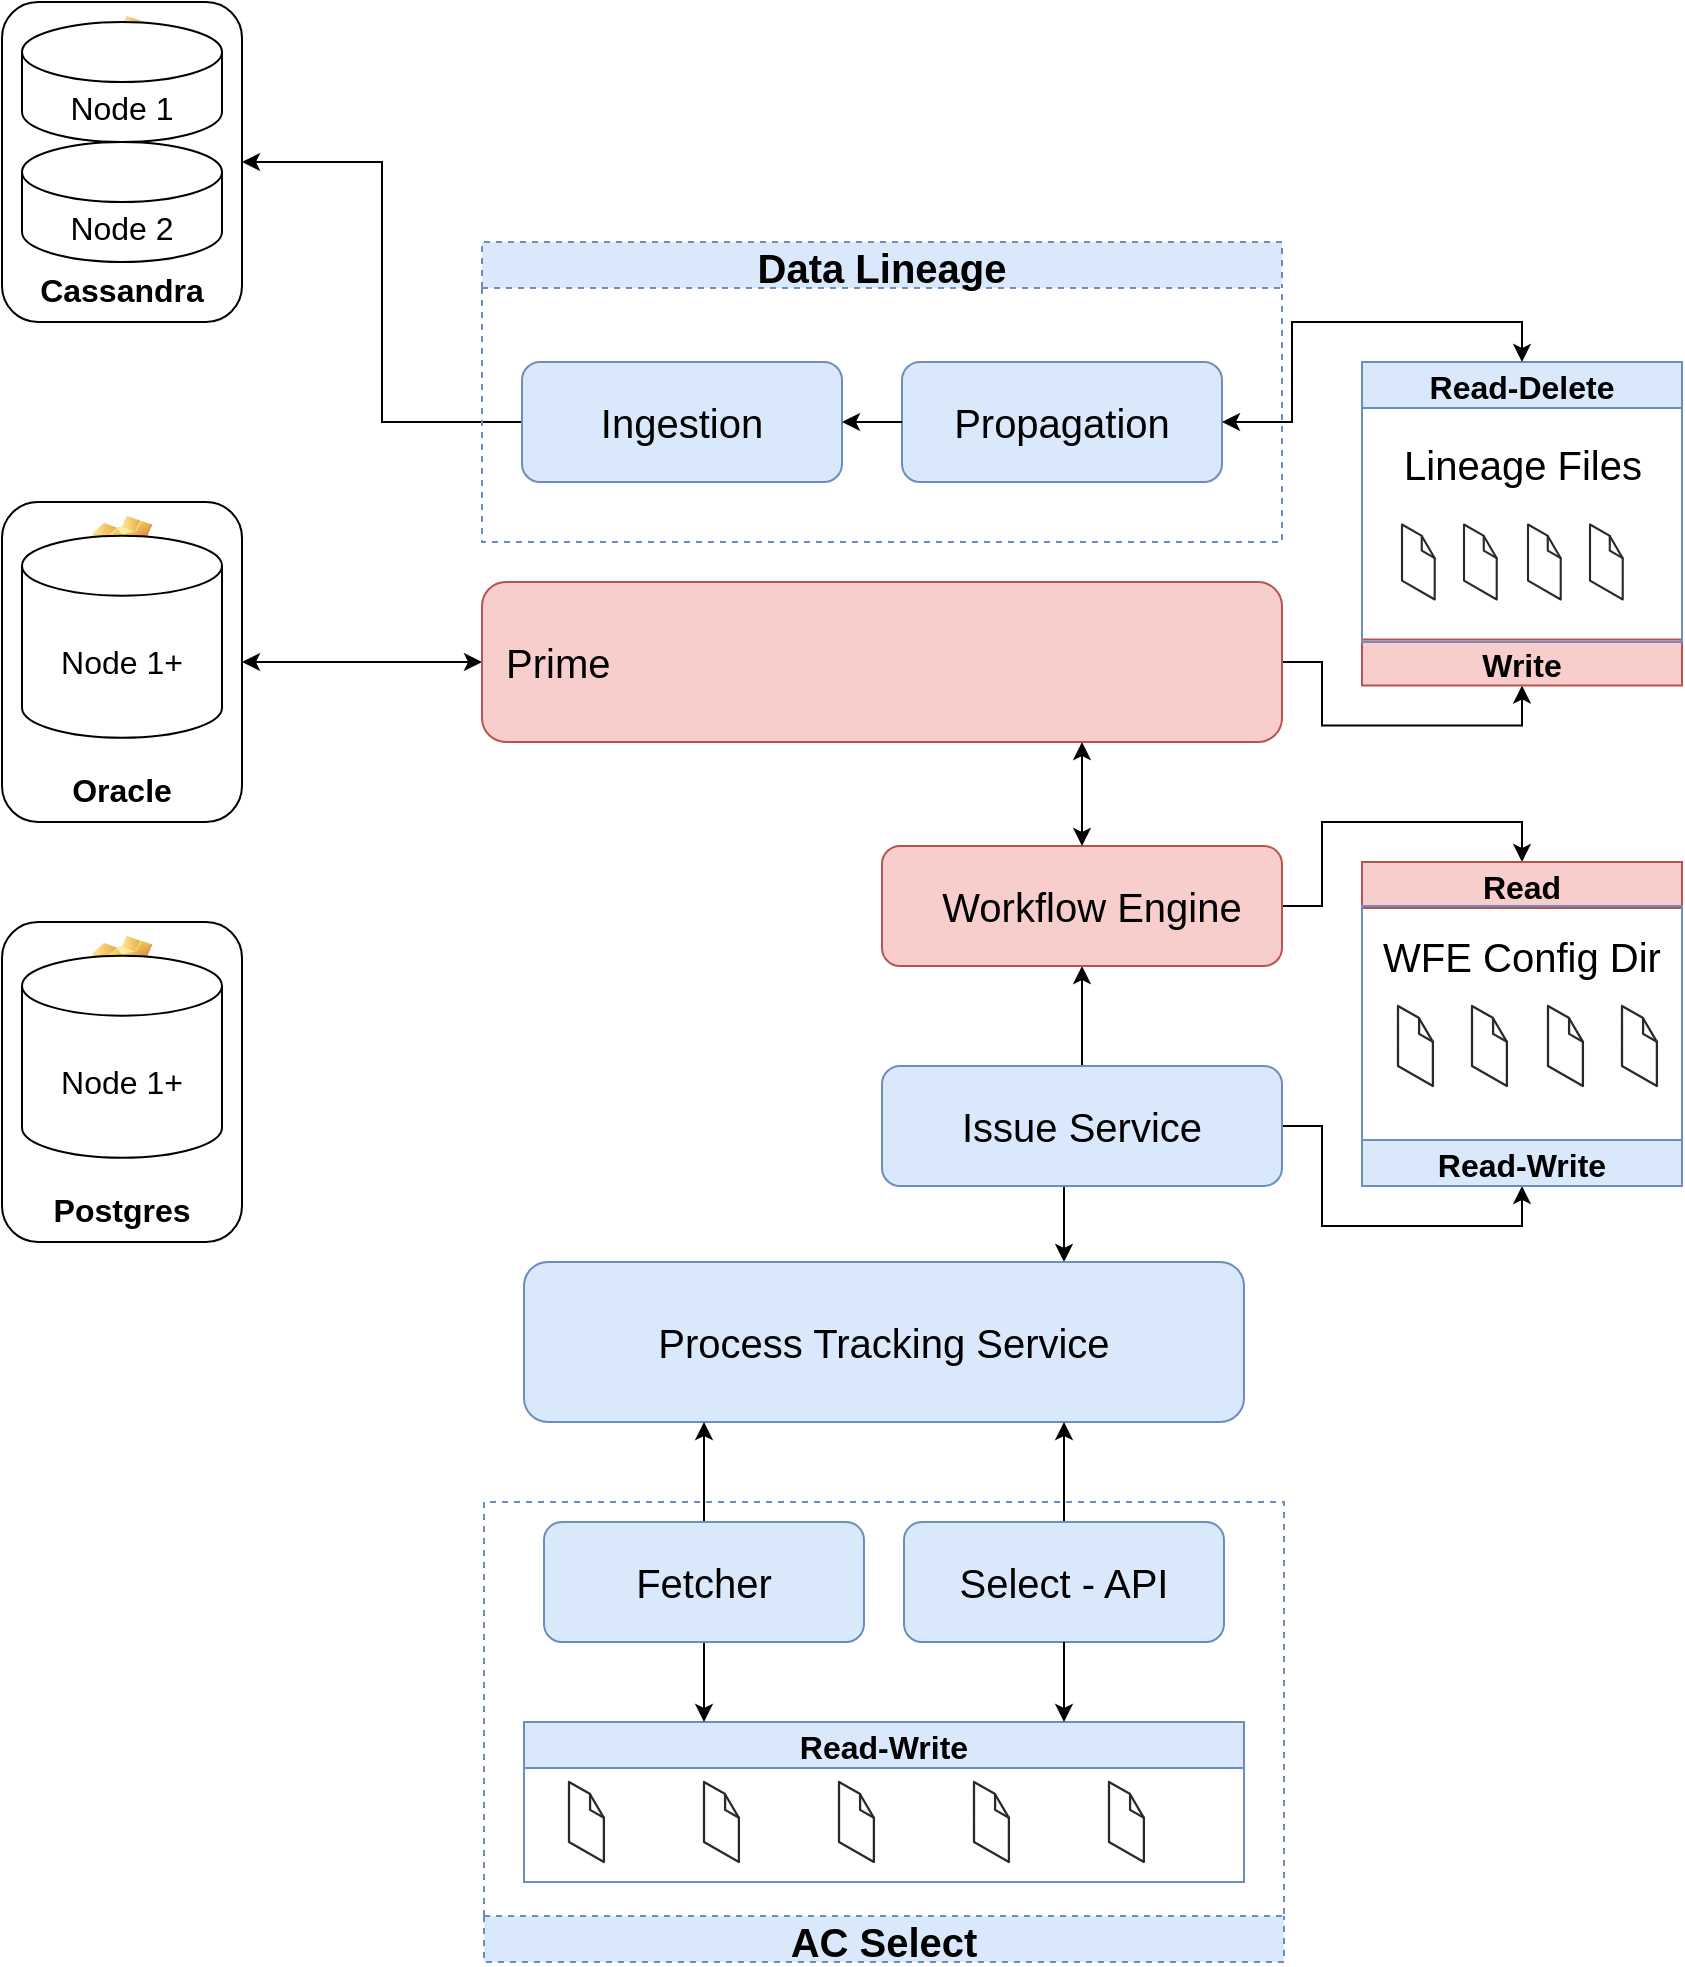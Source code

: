 <mxfile version="20.0.4" type="github">
  <diagram id="CqKCCkXQD8Se-KNbkIMq" name="Page-1">
    <mxGraphModel dx="3173" dy="1875" grid="1" gridSize="10" guides="1" tooltips="1" connect="1" arrows="1" fold="1" page="1" pageScale="1" pageWidth="850" pageHeight="1100" math="0" shadow="0">
      <root>
        <mxCell id="0" />
        <mxCell id="1" parent="0" />
        <mxCell id="_ZaMVCGiZKowR8aK0YJU-270" style="edgeStyle=orthogonalEdgeStyle;rounded=0;orthogonalLoop=1;jettySize=auto;html=1;exitX=1;exitY=0.5;exitDx=0;exitDy=0;entryX=0.5;entryY=1;entryDx=0;entryDy=0;fontSize=20;startArrow=none;startFill=0;endArrow=classic;endFill=1;" edge="1" parent="1" source="_ZaMVCGiZKowR8aK0YJU-3" target="_ZaMVCGiZKowR8aK0YJU-169">
          <mxGeometry relative="1" as="geometry" />
        </mxCell>
        <mxCell id="_ZaMVCGiZKowR8aK0YJU-276" style="edgeStyle=orthogonalEdgeStyle;rounded=0;orthogonalLoop=1;jettySize=auto;html=1;exitX=0;exitY=0.5;exitDx=0;exitDy=0;entryX=1;entryY=0.5;entryDx=0;entryDy=0;fontSize=20;startArrow=classic;startFill=1;endArrow=classic;endFill=1;" edge="1" parent="1" source="_ZaMVCGiZKowR8aK0YJU-3" target="_ZaMVCGiZKowR8aK0YJU-43">
          <mxGeometry relative="1" as="geometry" />
        </mxCell>
        <mxCell id="_ZaMVCGiZKowR8aK0YJU-3" value="&lt;font style=&quot;font-size: 20px;&quot;&gt;Prime&lt;/font&gt;" style="rounded=1;whiteSpace=wrap;html=1;fontSize=16;align=left;spacingLeft=10;fillColor=#f8cecc;strokeColor=#b85450;" vertex="1" parent="1">
          <mxGeometry x="1040" y="450" width="400" height="80" as="geometry" />
        </mxCell>
        <mxCell id="_ZaMVCGiZKowR8aK0YJU-272" style="edgeStyle=orthogonalEdgeStyle;rounded=0;orthogonalLoop=1;jettySize=auto;html=1;exitX=1;exitY=0.5;exitDx=0;exitDy=0;entryX=0.5;entryY=0;entryDx=0;entryDy=0;fontSize=20;startArrow=none;startFill=0;endArrow=classic;endFill=1;" edge="1" parent="1" source="_ZaMVCGiZKowR8aK0YJU-20" target="_ZaMVCGiZKowR8aK0YJU-130">
          <mxGeometry relative="1" as="geometry" />
        </mxCell>
        <mxCell id="_ZaMVCGiZKowR8aK0YJU-284" style="edgeStyle=orthogonalEdgeStyle;rounded=0;orthogonalLoop=1;jettySize=auto;html=1;exitX=0.5;exitY=1;exitDx=0;exitDy=0;entryX=0.5;entryY=0;entryDx=0;entryDy=0;fontSize=20;startArrow=classic;startFill=1;endArrow=none;endFill=0;" edge="1" parent="1" source="_ZaMVCGiZKowR8aK0YJU-20" target="_ZaMVCGiZKowR8aK0YJU-147">
          <mxGeometry relative="1" as="geometry" />
        </mxCell>
        <mxCell id="_ZaMVCGiZKowR8aK0YJU-20" value="&lt;font style=&quot;font-size: 20px;&quot;&gt;Workflow Engine&lt;/font&gt;" style="rounded=1;whiteSpace=wrap;html=1;fontSize=16;align=center;spacingLeft=10;fillColor=#f8cecc;strokeColor=#b85450;" vertex="1" parent="1">
          <mxGeometry x="1240" y="582" width="200" height="60" as="geometry" />
        </mxCell>
        <mxCell id="_ZaMVCGiZKowR8aK0YJU-41" value="" style="group" vertex="1" connectable="0" parent="1">
          <mxGeometry x="800" y="620" width="120" height="160" as="geometry" />
        </mxCell>
        <mxCell id="_ZaMVCGiZKowR8aK0YJU-38" value="Postgres" style="label;whiteSpace=wrap;html=1;align=center;verticalAlign=bottom;spacingLeft=0;spacingBottom=4;imageAlign=center;imageVerticalAlign=top;image=img/clipart/Gear_128x128.png;fontSize=16;" vertex="1" parent="_ZaMVCGiZKowR8aK0YJU-41">
          <mxGeometry width="120" height="160" as="geometry" />
        </mxCell>
        <mxCell id="_ZaMVCGiZKowR8aK0YJU-40" value="Node 1+" style="shape=cylinder3;whiteSpace=wrap;html=1;boundedLbl=1;backgroundOutline=1;size=15;fontSize=16;flipV=0;" vertex="1" parent="_ZaMVCGiZKowR8aK0YJU-41">
          <mxGeometry x="10" y="16.842" width="100" height="101.053" as="geometry" />
        </mxCell>
        <mxCell id="_ZaMVCGiZKowR8aK0YJU-42" value="" style="group" vertex="1" connectable="0" parent="1">
          <mxGeometry x="800" y="410" width="120" height="160" as="geometry" />
        </mxCell>
        <mxCell id="_ZaMVCGiZKowR8aK0YJU-43" value="Oracle" style="label;whiteSpace=wrap;html=1;align=center;verticalAlign=bottom;spacingLeft=0;spacingBottom=4;imageAlign=center;imageVerticalAlign=top;image=img/clipart/Gear_128x128.png;fontSize=16;" vertex="1" parent="_ZaMVCGiZKowR8aK0YJU-42">
          <mxGeometry width="120" height="160" as="geometry" />
        </mxCell>
        <mxCell id="_ZaMVCGiZKowR8aK0YJU-44" value="Node 1+" style="shape=cylinder3;whiteSpace=wrap;html=1;boundedLbl=1;backgroundOutline=1;size=15;fontSize=16;flipV=0;" vertex="1" parent="_ZaMVCGiZKowR8aK0YJU-42">
          <mxGeometry x="10" y="16.842" width="100" height="101.053" as="geometry" />
        </mxCell>
        <mxCell id="_ZaMVCGiZKowR8aK0YJU-273" style="edgeStyle=orthogonalEdgeStyle;rounded=0;orthogonalLoop=1;jettySize=auto;html=1;exitX=1;exitY=0.5;exitDx=0;exitDy=0;entryX=0.5;entryY=1;entryDx=0;entryDy=0;fontSize=20;startArrow=none;startFill=0;endArrow=classic;endFill=1;" edge="1" parent="1" source="_ZaMVCGiZKowR8aK0YJU-147" target="_ZaMVCGiZKowR8aK0YJU-157">
          <mxGeometry relative="1" as="geometry" />
        </mxCell>
        <mxCell id="_ZaMVCGiZKowR8aK0YJU-287" style="edgeStyle=orthogonalEdgeStyle;rounded=0;orthogonalLoop=1;jettySize=auto;html=1;exitX=0.5;exitY=1;exitDx=0;exitDy=0;entryX=0.75;entryY=0;entryDx=0;entryDy=0;fontSize=20;startArrow=none;startFill=0;endArrow=classic;endFill=1;" edge="1" parent="1" source="_ZaMVCGiZKowR8aK0YJU-147" target="_ZaMVCGiZKowR8aK0YJU-191">
          <mxGeometry relative="1" as="geometry" />
        </mxCell>
        <mxCell id="_ZaMVCGiZKowR8aK0YJU-147" value="&lt;span style=&quot;font-size: 20px;&quot;&gt;Issue Service&lt;/span&gt;" style="rounded=1;whiteSpace=wrap;html=1;fontSize=16;align=center;spacingLeft=0;fillColor=#dae8fc;strokeColor=#6c8ebf;" vertex="1" parent="1">
          <mxGeometry x="1240" y="692" width="200" height="60" as="geometry" />
        </mxCell>
        <mxCell id="_ZaMVCGiZKowR8aK0YJU-187" style="edgeStyle=orthogonalEdgeStyle;rounded=0;orthogonalLoop=1;jettySize=auto;html=1;exitX=0;exitY=0.5;exitDx=0;exitDy=0;entryX=1;entryY=0.5;entryDx=0;entryDy=0;fontSize=20;endArrow=classic;endFill=1;" edge="1" parent="1" source="_ZaMVCGiZKowR8aK0YJU-182" target="_ZaMVCGiZKowR8aK0YJU-36">
          <mxGeometry relative="1" as="geometry" />
        </mxCell>
        <mxCell id="_ZaMVCGiZKowR8aK0YJU-189" value="" style="group" vertex="1" connectable="0" parent="1">
          <mxGeometry x="800" y="160" width="120" height="160" as="geometry" />
        </mxCell>
        <mxCell id="_ZaMVCGiZKowR8aK0YJU-36" value="Cassandra" style="label;whiteSpace=wrap;html=1;align=center;verticalAlign=bottom;spacingLeft=0;spacingBottom=4;imageAlign=center;imageVerticalAlign=top;image=img/clipart/Gear_128x128.png;fontSize=16;" vertex="1" parent="_ZaMVCGiZKowR8aK0YJU-189">
          <mxGeometry width="120" height="160" as="geometry" />
        </mxCell>
        <mxCell id="_ZaMVCGiZKowR8aK0YJU-34" value="Node 1" style="shape=cylinder3;whiteSpace=wrap;html=1;boundedLbl=1;backgroundOutline=1;size=15;fontSize=16;flipV=0;align=center;" vertex="1" parent="_ZaMVCGiZKowR8aK0YJU-189">
          <mxGeometry x="10" y="10" width="100" height="60" as="geometry" />
        </mxCell>
        <mxCell id="_ZaMVCGiZKowR8aK0YJU-188" value="Node 2" style="shape=cylinder3;whiteSpace=wrap;html=1;boundedLbl=1;backgroundOutline=1;size=15;fontSize=16;flipV=0;" vertex="1" parent="_ZaMVCGiZKowR8aK0YJU-189">
          <mxGeometry x="10" y="70" width="100" height="60" as="geometry" />
        </mxCell>
        <mxCell id="_ZaMVCGiZKowR8aK0YJU-191" value="Process Tracking Service" style="rounded=1;whiteSpace=wrap;html=1;fontSize=20;gradientDirection=west;fillColor=#dae8fc;strokeColor=#6c8ebf;" vertex="1" parent="1">
          <mxGeometry x="1061" y="790" width="360" height="80" as="geometry" />
        </mxCell>
        <mxCell id="_ZaMVCGiZKowR8aK0YJU-192" value="Data Lineage" style="swimlane;fontSize=20;gradientDirection=west;fillColor=#dae8fc;strokeColor=#6c8ebf;dashed=1;" vertex="1" parent="1">
          <mxGeometry x="1040" y="280" width="400" height="150" as="geometry" />
        </mxCell>
        <mxCell id="_ZaMVCGiZKowR8aK0YJU-182" value="&lt;span style=&quot;font-size: 20px;&quot;&gt;Ingestion&lt;/span&gt;" style="rounded=1;whiteSpace=wrap;html=1;fontSize=16;align=center;spacingLeft=0;fillColor=#dae8fc;strokeColor=#6c8ebf;" vertex="1" parent="_ZaMVCGiZKowR8aK0YJU-192">
          <mxGeometry x="20" y="60" width="160" height="60" as="geometry" />
        </mxCell>
        <mxCell id="_ZaMVCGiZKowR8aK0YJU-109" value="&lt;span style=&quot;font-size: 20px;&quot;&gt;Propagation&lt;/span&gt;" style="rounded=1;whiteSpace=wrap;html=1;fontSize=16;align=center;spacingLeft=0;fillColor=#dae8fc;strokeColor=#6c8ebf;" vertex="1" parent="_ZaMVCGiZKowR8aK0YJU-192">
          <mxGeometry x="210" y="60" width="160" height="60" as="geometry" />
        </mxCell>
        <mxCell id="_ZaMVCGiZKowR8aK0YJU-183" style="edgeStyle=orthogonalEdgeStyle;rounded=0;orthogonalLoop=1;jettySize=auto;html=1;exitX=0;exitY=0.5;exitDx=0;exitDy=0;entryX=1;entryY=0.5;entryDx=0;entryDy=0;fontSize=20;endArrow=classic;endFill=1;" edge="1" parent="_ZaMVCGiZKowR8aK0YJU-192" source="_ZaMVCGiZKowR8aK0YJU-109" target="_ZaMVCGiZKowR8aK0YJU-182">
          <mxGeometry relative="1" as="geometry" />
        </mxCell>
        <mxCell id="_ZaMVCGiZKowR8aK0YJU-260" value="" style="group" vertex="1" connectable="0" parent="1">
          <mxGeometry x="1480" y="590" width="160" height="162" as="geometry" />
        </mxCell>
        <mxCell id="_ZaMVCGiZKowR8aK0YJU-130" value="Read" style="swimlane;fontSize=16;container=0;autosize=0;direction=east;startSize=23;fillColor=#f8cecc;strokeColor=#b85450;" vertex="1" parent="_ZaMVCGiZKowR8aK0YJU-260">
          <mxGeometry width="160" height="140" as="geometry">
            <mxRectangle x="320" y="830" width="180" height="30" as="alternateBounds" />
          </mxGeometry>
        </mxCell>
        <mxCell id="_ZaMVCGiZKowR8aK0YJU-251" value="WFE Config Dir" style="text;html=1;strokeColor=none;fillColor=none;align=center;verticalAlign=middle;whiteSpace=wrap;rounded=0;fontSize=20;" vertex="1" parent="_ZaMVCGiZKowR8aK0YJU-130">
          <mxGeometry y="32" width="160" height="30" as="geometry" />
        </mxCell>
        <mxCell id="_ZaMVCGiZKowR8aK0YJU-157" value="Read-Write" style="swimlane;fontSize=16;container=0;autosize=0;direction=east;startSize=23;fillColor=#dae8fc;strokeColor=#6c8ebf;verticalAlign=middle;horizontal=1;flipV=1;" vertex="1" parent="_ZaMVCGiZKowR8aK0YJU-260">
          <mxGeometry y="22" width="160" height="140" as="geometry">
            <mxRectangle x="320" y="830" width="180" height="30" as="alternateBounds" />
          </mxGeometry>
        </mxCell>
        <mxCell id="_ZaMVCGiZKowR8aK0YJU-134" value="" style="verticalLabelPosition=bottom;html=1;verticalAlign=top;strokeWidth=1;align=center;outlineConnect=0;dashed=0;outlineConnect=0;shape=mxgraph.aws3d.file;aspect=fixed;strokeColor=#292929;fontSize=20;container=0;" vertex="1" parent="_ZaMVCGiZKowR8aK0YJU-157">
          <mxGeometry x="18" y="50" width="17.45" height="40" as="geometry" />
        </mxCell>
        <mxCell id="_ZaMVCGiZKowR8aK0YJU-135" value="" style="verticalLabelPosition=bottom;html=1;verticalAlign=top;strokeWidth=1;align=center;outlineConnect=0;dashed=0;outlineConnect=0;shape=mxgraph.aws3d.file;aspect=fixed;strokeColor=#292929;fontSize=20;container=0;" vertex="1" parent="_ZaMVCGiZKowR8aK0YJU-157">
          <mxGeometry x="55" y="50" width="17.45" height="40" as="geometry" />
        </mxCell>
        <mxCell id="_ZaMVCGiZKowR8aK0YJU-136" value="" style="verticalLabelPosition=bottom;html=1;verticalAlign=top;strokeWidth=1;align=center;outlineConnect=0;dashed=0;outlineConnect=0;shape=mxgraph.aws3d.file;aspect=fixed;strokeColor=#292929;fontSize=20;container=0;" vertex="1" parent="_ZaMVCGiZKowR8aK0YJU-157">
          <mxGeometry x="93" y="50" width="17.45" height="40" as="geometry" />
        </mxCell>
        <mxCell id="_ZaMVCGiZKowR8aK0YJU-259" value="" style="verticalLabelPosition=bottom;html=1;verticalAlign=top;strokeWidth=1;align=center;outlineConnect=0;dashed=0;outlineConnect=0;shape=mxgraph.aws3d.file;aspect=fixed;strokeColor=#292929;fontSize=20;container=0;" vertex="1" parent="_ZaMVCGiZKowR8aK0YJU-157">
          <mxGeometry x="130" y="50" width="17.45" height="40" as="geometry" />
        </mxCell>
        <mxCell id="_ZaMVCGiZKowR8aK0YJU-242" value="" style="group" vertex="1" connectable="0" parent="1">
          <mxGeometry x="1480" y="340" width="160" height="161.75" as="geometry" />
        </mxCell>
        <mxCell id="_ZaMVCGiZKowR8aK0YJU-169" value="Write" style="swimlane;fontSize=16;container=0;autosize=0;direction=east;fillColor=#f8cecc;strokeColor=#b85450;flipV=1;" vertex="1" parent="_ZaMVCGiZKowR8aK0YJU-242">
          <mxGeometry y="21.75" width="160" height="140" as="geometry">
            <mxRectangle x="320" y="830" width="180" height="30" as="alternateBounds" />
          </mxGeometry>
        </mxCell>
        <mxCell id="_ZaMVCGiZKowR8aK0YJU-104" value="Read-Delete" style="swimlane;fontSize=16;container=0;autosize=0;direction=east;fillColor=#dae8fc;strokeColor=#6c8ebf;" vertex="1" parent="_ZaMVCGiZKowR8aK0YJU-242">
          <mxGeometry width="160" height="140" as="geometry">
            <mxRectangle x="320" y="830" width="180" height="30" as="alternateBounds" />
          </mxGeometry>
        </mxCell>
        <mxCell id="_ZaMVCGiZKowR8aK0YJU-234" value="Lineage Files" style="text;html=1;strokeColor=none;fillColor=none;align=center;verticalAlign=middle;whiteSpace=wrap;rounded=0;fontSize=20;container=0;" vertex="1" parent="_ZaMVCGiZKowR8aK0YJU-104">
          <mxGeometry x="17.657" y="36" width="124.688" height="30" as="geometry" />
        </mxCell>
        <mxCell id="_ZaMVCGiZKowR8aK0YJU-238" value="" style="verticalLabelPosition=bottom;html=1;verticalAlign=top;strokeWidth=1;align=center;outlineConnect=0;dashed=0;outlineConnect=0;shape=mxgraph.aws3d.file;aspect=fixed;strokeColor=#292929;fontSize=20;container=0;" vertex="1" parent="_ZaMVCGiZKowR8aK0YJU-104">
          <mxGeometry x="20" y="81.25" width="16.359" height="37.5" as="geometry" />
        </mxCell>
        <mxCell id="_ZaMVCGiZKowR8aK0YJU-237" value="" style="verticalLabelPosition=bottom;html=1;verticalAlign=top;strokeWidth=1;align=center;outlineConnect=0;dashed=0;outlineConnect=0;shape=mxgraph.aws3d.file;aspect=fixed;strokeColor=#292929;fontSize=20;container=0;" vertex="1" parent="_ZaMVCGiZKowR8aK0YJU-104">
          <mxGeometry x="51" y="81.25" width="16.359" height="37.5" as="geometry" />
        </mxCell>
        <mxCell id="_ZaMVCGiZKowR8aK0YJU-236" value="" style="verticalLabelPosition=bottom;html=1;verticalAlign=top;strokeWidth=1;align=center;outlineConnect=0;dashed=0;outlineConnect=0;shape=mxgraph.aws3d.file;aspect=fixed;strokeColor=#292929;fontSize=20;container=0;" vertex="1" parent="_ZaMVCGiZKowR8aK0YJU-104">
          <mxGeometry x="83" y="81.25" width="16.359" height="37.5" as="geometry" />
        </mxCell>
        <mxCell id="_ZaMVCGiZKowR8aK0YJU-235" value="" style="verticalLabelPosition=bottom;html=1;verticalAlign=top;strokeWidth=1;align=center;outlineConnect=0;dashed=0;outlineConnect=0;shape=mxgraph.aws3d.file;aspect=fixed;strokeColor=#292929;fontSize=20;container=0;" vertex="1" parent="_ZaMVCGiZKowR8aK0YJU-104">
          <mxGeometry x="114.005" y="81.25" width="16.359" height="37.5" as="geometry" />
        </mxCell>
        <mxCell id="_ZaMVCGiZKowR8aK0YJU-265" value="" style="endArrow=classic;startArrow=classic;html=1;rounded=0;fontSize=20;entryX=0.75;entryY=1;entryDx=0;entryDy=0;exitX=0.5;exitY=0;exitDx=0;exitDy=0;" edge="1" parent="1" source="_ZaMVCGiZKowR8aK0YJU-20" target="_ZaMVCGiZKowR8aK0YJU-3">
          <mxGeometry width="50" height="50" relative="1" as="geometry">
            <mxPoint x="480" y="850" as="sourcePoint" />
            <mxPoint x="530" y="800" as="targetPoint" />
          </mxGeometry>
        </mxCell>
        <mxCell id="_ZaMVCGiZKowR8aK0YJU-269" style="edgeStyle=orthogonalEdgeStyle;rounded=0;orthogonalLoop=1;jettySize=auto;html=1;exitX=1;exitY=0.5;exitDx=0;exitDy=0;entryX=0.5;entryY=0;entryDx=0;entryDy=0;fontSize=20;endArrow=classic;endFill=1;startArrow=classic;startFill=1;" edge="1" parent="1" source="_ZaMVCGiZKowR8aK0YJU-109" target="_ZaMVCGiZKowR8aK0YJU-104">
          <mxGeometry relative="1" as="geometry" />
        </mxCell>
        <mxCell id="_ZaMVCGiZKowR8aK0YJU-288" style="edgeStyle=orthogonalEdgeStyle;rounded=0;orthogonalLoop=1;jettySize=auto;html=1;exitX=0.5;exitY=0;exitDx=0;exitDy=0;entryX=0.75;entryY=1;entryDx=0;entryDy=0;fontSize=20;startArrow=none;startFill=0;endArrow=classic;endFill=1;" edge="1" parent="1" source="_ZaMVCGiZKowR8aK0YJU-194" target="_ZaMVCGiZKowR8aK0YJU-191">
          <mxGeometry relative="1" as="geometry" />
        </mxCell>
        <mxCell id="_ZaMVCGiZKowR8aK0YJU-289" style="edgeStyle=orthogonalEdgeStyle;rounded=0;orthogonalLoop=1;jettySize=auto;html=1;exitX=0.5;exitY=0;exitDx=0;exitDy=0;entryX=0.25;entryY=1;entryDx=0;entryDy=0;fontSize=20;startArrow=none;startFill=0;endArrow=classic;endFill=1;" edge="1" parent="1" source="_ZaMVCGiZKowR8aK0YJU-196" target="_ZaMVCGiZKowR8aK0YJU-191">
          <mxGeometry relative="1" as="geometry" />
        </mxCell>
        <mxCell id="_ZaMVCGiZKowR8aK0YJU-194" value="Select - API" style="rounded=1;whiteSpace=wrap;html=1;fontSize=20;gradientDirection=west;verticalAlign=middle;fillColor=#dae8fc;strokeColor=#6c8ebf;" vertex="1" parent="1">
          <mxGeometry x="1251" y="920" width="160" height="60" as="geometry" />
        </mxCell>
        <mxCell id="_ZaMVCGiZKowR8aK0YJU-221" value="" style="group" vertex="1" connectable="0" parent="1">
          <mxGeometry x="1061" y="1020" width="360" height="104" as="geometry" />
        </mxCell>
        <mxCell id="_ZaMVCGiZKowR8aK0YJU-213" value="" style="group;" vertex="1" connectable="0" parent="_ZaMVCGiZKowR8aK0YJU-221">
          <mxGeometry width="360" height="80" as="geometry" />
        </mxCell>
        <mxCell id="_ZaMVCGiZKowR8aK0YJU-214" value="Read-Write" style="swimlane;fontSize=16;container=0;autosize=0;direction=east;fillColor=#dae8fc;strokeColor=#6c8ebf;" vertex="1" parent="_ZaMVCGiZKowR8aK0YJU-213">
          <mxGeometry width="360" height="80" as="geometry">
            <mxRectangle x="320" y="830" width="180" height="30" as="alternateBounds" />
          </mxGeometry>
        </mxCell>
        <mxCell id="_ZaMVCGiZKowR8aK0YJU-215" value="" style="verticalLabelPosition=bottom;html=1;verticalAlign=top;strokeWidth=1;align=center;outlineConnect=0;dashed=0;outlineConnect=0;shape=mxgraph.aws3d.file;aspect=fixed;strokeColor=#292929;fontSize=20;" vertex="1" parent="_ZaMVCGiZKowR8aK0YJU-214">
          <mxGeometry x="292.5" y="30" width="17.45" height="40" as="geometry" />
        </mxCell>
        <mxCell id="_ZaMVCGiZKowR8aK0YJU-216" value="" style="verticalLabelPosition=bottom;html=1;verticalAlign=top;strokeWidth=1;align=center;outlineConnect=0;dashed=0;outlineConnect=0;shape=mxgraph.aws3d.file;aspect=fixed;strokeColor=#292929;fontSize=20;" vertex="1" parent="_ZaMVCGiZKowR8aK0YJU-213">
          <mxGeometry x="22.5" y="30" width="17.45" height="40" as="geometry" />
        </mxCell>
        <mxCell id="_ZaMVCGiZKowR8aK0YJU-217" value="" style="verticalLabelPosition=bottom;html=1;verticalAlign=top;strokeWidth=1;align=center;outlineConnect=0;dashed=0;outlineConnect=0;shape=mxgraph.aws3d.file;aspect=fixed;strokeColor=#292929;fontSize=20;" vertex="1" parent="_ZaMVCGiZKowR8aK0YJU-213">
          <mxGeometry x="90" y="30" width="17.45" height="40" as="geometry" />
        </mxCell>
        <mxCell id="_ZaMVCGiZKowR8aK0YJU-218" value="" style="verticalLabelPosition=bottom;html=1;verticalAlign=top;strokeWidth=1;align=center;outlineConnect=0;dashed=0;outlineConnect=0;shape=mxgraph.aws3d.file;aspect=fixed;strokeColor=#292929;fontSize=20;" vertex="1" parent="_ZaMVCGiZKowR8aK0YJU-213">
          <mxGeometry x="157.5" y="30" width="17.45" height="40" as="geometry" />
        </mxCell>
        <mxCell id="_ZaMVCGiZKowR8aK0YJU-219" value="" style="verticalLabelPosition=bottom;html=1;verticalAlign=top;strokeWidth=1;align=center;outlineConnect=0;dashed=0;outlineConnect=0;shape=mxgraph.aws3d.file;aspect=fixed;strokeColor=#292929;fontSize=20;" vertex="1" parent="_ZaMVCGiZKowR8aK0YJU-213">
          <mxGeometry x="225" y="30" width="17.45" height="40" as="geometry" />
        </mxCell>
        <mxCell id="_ZaMVCGiZKowR8aK0YJU-279" style="edgeStyle=orthogonalEdgeStyle;rounded=0;orthogonalLoop=1;jettySize=auto;html=1;exitX=0.5;exitY=1;exitDx=0;exitDy=0;entryX=0.75;entryY=0;entryDx=0;entryDy=0;fontSize=20;startArrow=none;startFill=0;endArrow=classic;endFill=1;" edge="1" parent="1" source="_ZaMVCGiZKowR8aK0YJU-194" target="_ZaMVCGiZKowR8aK0YJU-214">
          <mxGeometry relative="1" as="geometry" />
        </mxCell>
        <mxCell id="_ZaMVCGiZKowR8aK0YJU-280" value="AC Select" style="swimlane;fontSize=20;gradientDirection=west;fillColor=#dae8fc;strokeColor=#6c8ebf;dashed=1;container=0;flipV=1;" vertex="1" parent="1">
          <mxGeometry x="1041" y="910" width="400" height="230" as="geometry" />
        </mxCell>
        <mxCell id="_ZaMVCGiZKowR8aK0YJU-292" style="edgeStyle=orthogonalEdgeStyle;rounded=0;orthogonalLoop=1;jettySize=auto;html=1;exitX=0.5;exitY=1;exitDx=0;exitDy=0;entryX=0.25;entryY=0;entryDx=0;entryDy=0;fontSize=20;startArrow=none;startFill=0;endArrow=classic;endFill=1;" edge="1" parent="1" source="_ZaMVCGiZKowR8aK0YJU-196" target="_ZaMVCGiZKowR8aK0YJU-214">
          <mxGeometry relative="1" as="geometry" />
        </mxCell>
        <mxCell id="_ZaMVCGiZKowR8aK0YJU-196" value="Fetcher" style="rounded=1;whiteSpace=wrap;html=1;fontSize=20;gradientDirection=west;verticalAlign=middle;fillColor=#dae8fc;strokeColor=#6c8ebf;" vertex="1" parent="1">
          <mxGeometry x="1071" y="920" width="160" height="60" as="geometry" />
        </mxCell>
      </root>
    </mxGraphModel>
  </diagram>
</mxfile>
